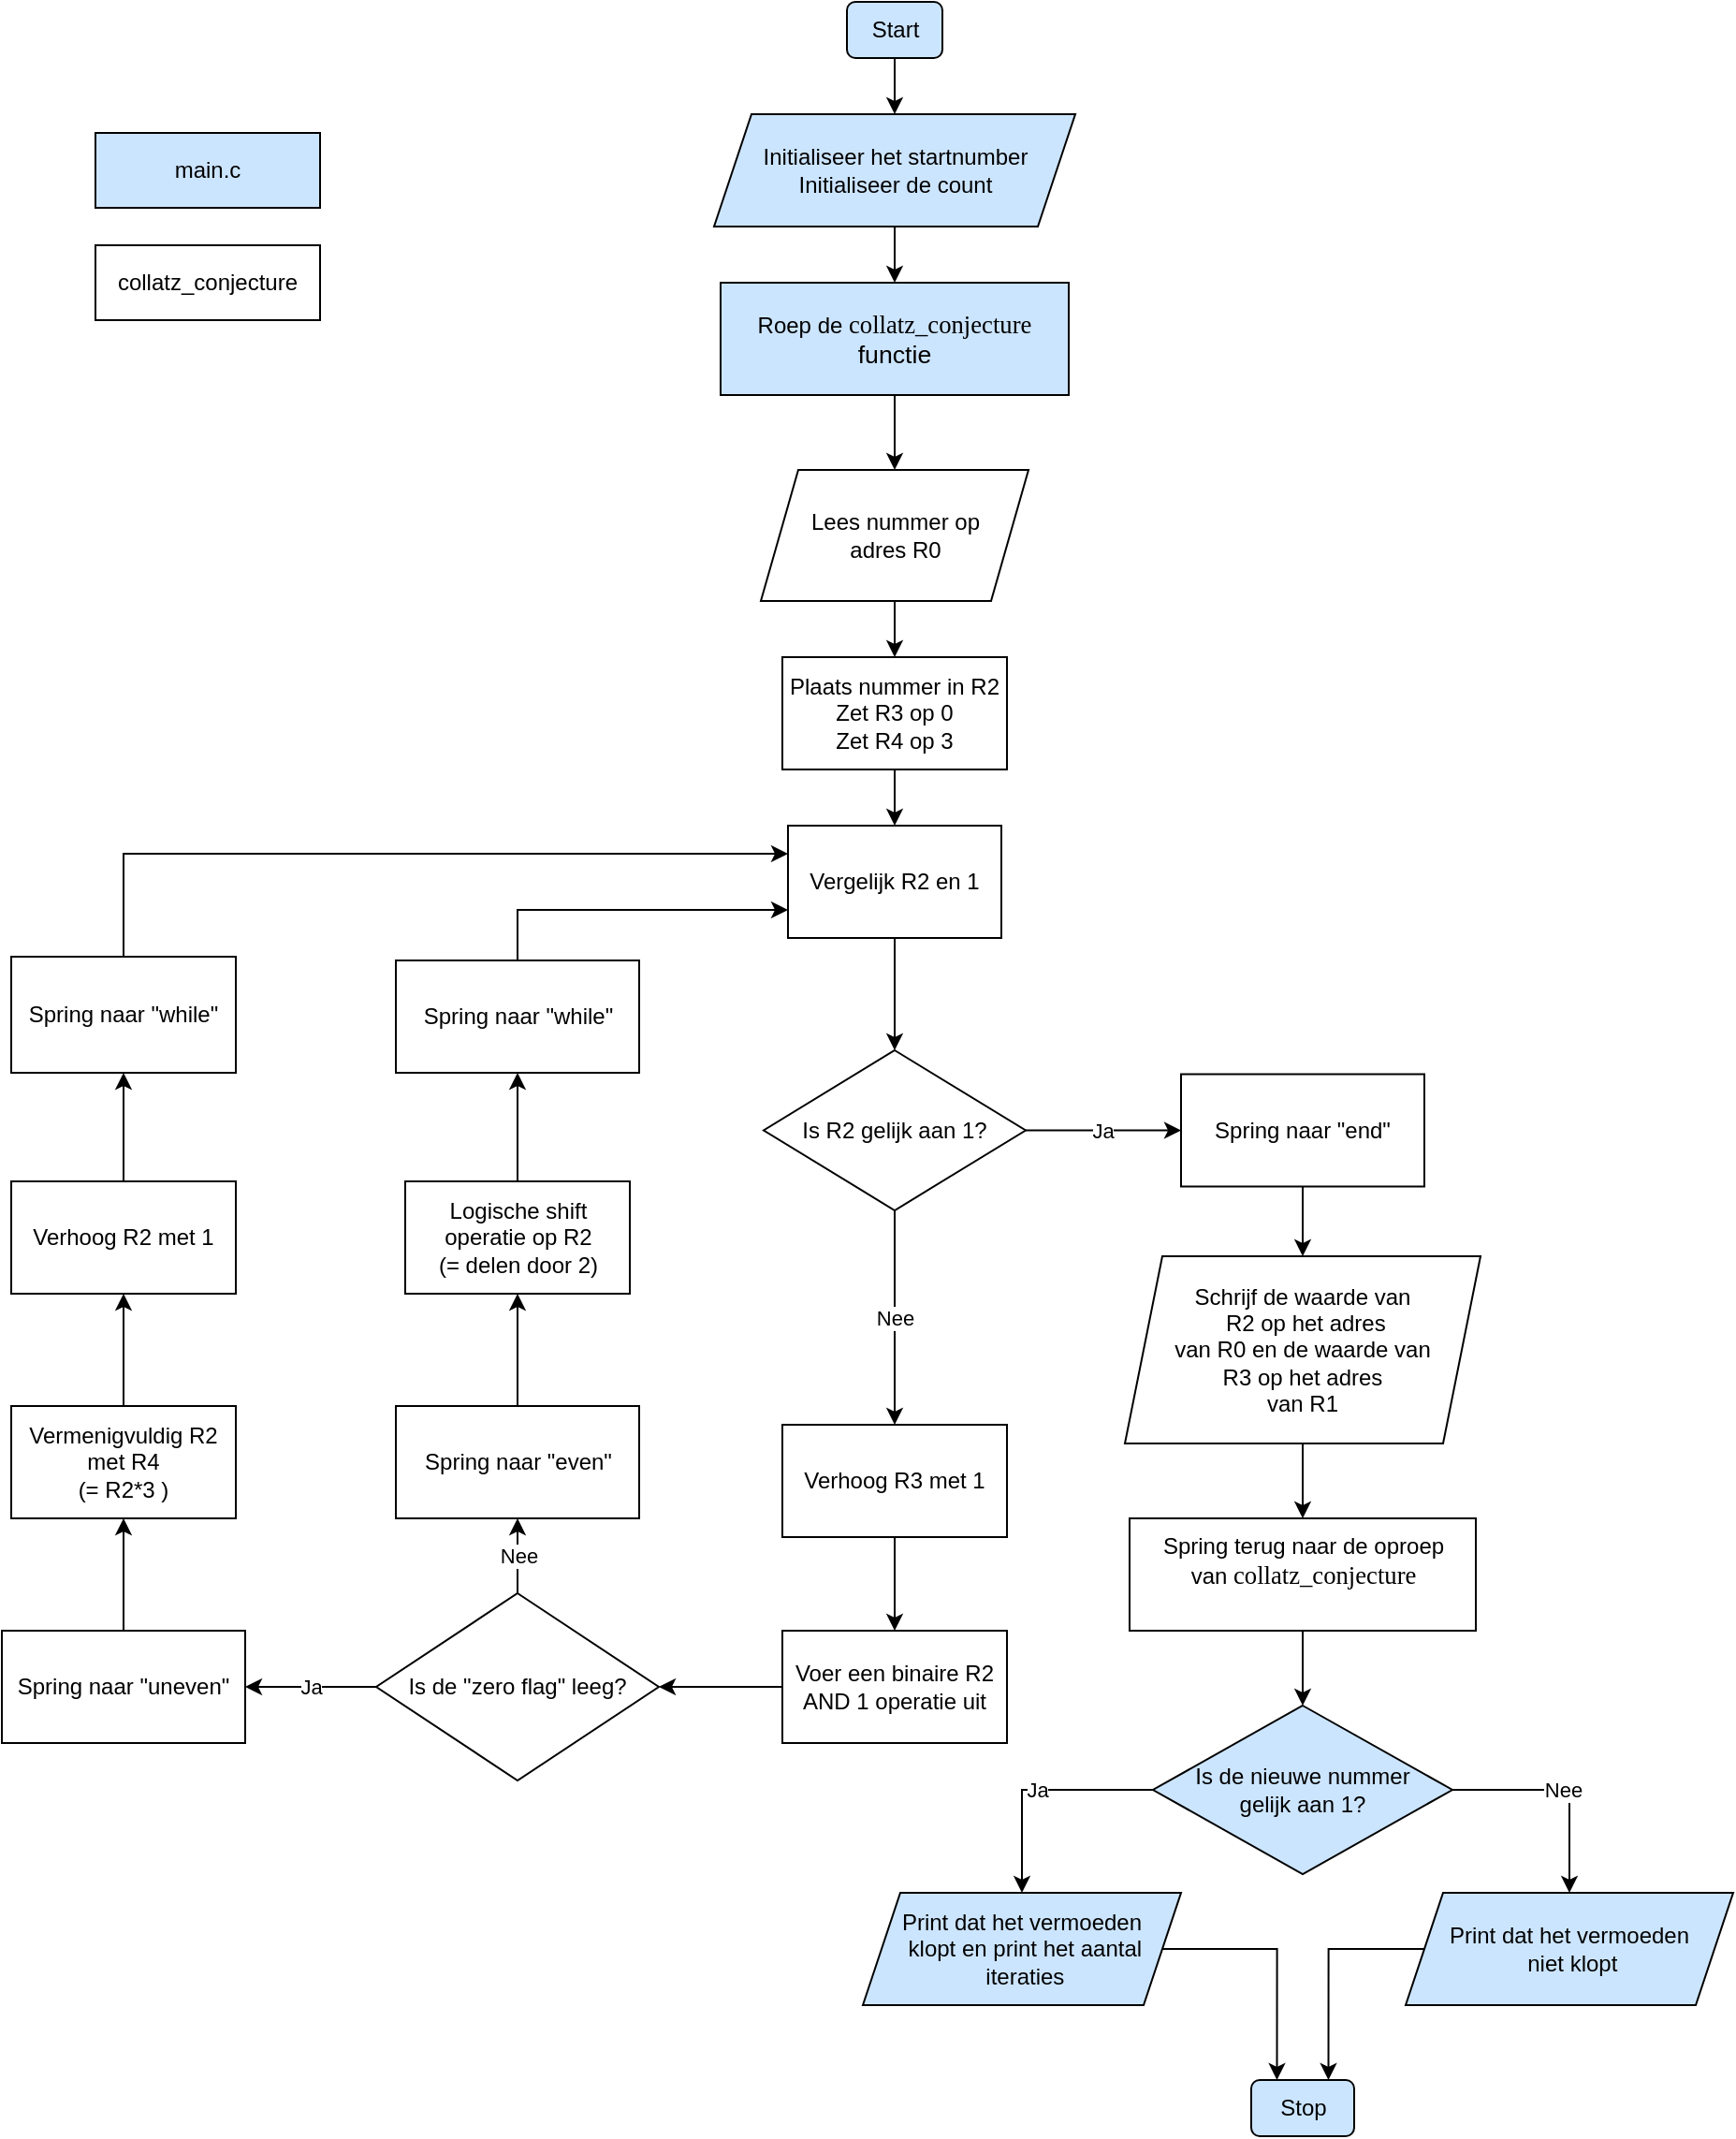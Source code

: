 <mxfile version="13.10.0" type="github">
  <diagram id="ZFfswURlL0VdCDUh8Eo_" name="Page-1">
    <mxGraphModel dx="2233" dy="792" grid="1" gridSize="10" guides="1" tooltips="1" connect="1" arrows="1" fold="1" page="1" pageScale="1" pageWidth="827" pageHeight="1169" math="0" shadow="0">
      <root>
        <mxCell id="0" />
        <mxCell id="1" parent="0" />
        <mxCell id="LqhhEohMq6KixLOhHfOX-3" style="edgeStyle=orthogonalEdgeStyle;rounded=0;orthogonalLoop=1;jettySize=auto;html=1;entryX=0.5;entryY=0;entryDx=0;entryDy=0;" parent="1" source="LqhhEohMq6KixLOhHfOX-1" target="LqhhEohMq6KixLOhHfOX-2" edge="1">
          <mxGeometry relative="1" as="geometry" />
        </mxCell>
        <mxCell id="LqhhEohMq6KixLOhHfOX-1" value="Start" style="rounded=1;whiteSpace=wrap;html=1;fillColor=#CCE5FF;" parent="1" vertex="1">
          <mxGeometry x="391.5" y="20" width="51" height="30" as="geometry" />
        </mxCell>
        <mxCell id="LqhhEohMq6KixLOhHfOX-5" value="" style="edgeStyle=orthogonalEdgeStyle;rounded=0;orthogonalLoop=1;jettySize=auto;html=1;" parent="1" source="LqhhEohMq6KixLOhHfOX-2" target="LqhhEohMq6KixLOhHfOX-4" edge="1">
          <mxGeometry relative="1" as="geometry" />
        </mxCell>
        <mxCell id="LqhhEohMq6KixLOhHfOX-2" value="Initialiseer het startnumber&lt;br&gt;Initialiseer de count" style="shape=parallelogram;perimeter=parallelogramPerimeter;whiteSpace=wrap;html=1;fixedSize=1;fillColor=#CCE5FF;" parent="1" vertex="1">
          <mxGeometry x="320.5" y="80" width="193" height="60" as="geometry" />
        </mxCell>
        <mxCell id="LqhhEohMq6KixLOhHfOX-10" value="" style="edgeStyle=orthogonalEdgeStyle;rounded=0;orthogonalLoop=1;jettySize=auto;html=1;" parent="1" source="LqhhEohMq6KixLOhHfOX-4" target="LqhhEohMq6KixLOhHfOX-6" edge="1">
          <mxGeometry relative="1" as="geometry" />
        </mxCell>
        <mxCell id="LqhhEohMq6KixLOhHfOX-4" value="Roep de&amp;nbsp;&lt;span lang=&quot;EN-US&quot; style=&quot;font-size: 10pt ; line-height: 115% ; font-family: &amp;#34;consolas&amp;#34;&quot;&gt;collatz_conjecture &lt;/span&gt;&lt;span lang=&quot;EN-US&quot; style=&quot;font-size: 10pt ; line-height: 115%&quot;&gt;functie&lt;/span&gt;" style="rounded=0;whiteSpace=wrap;html=1;fillColor=#CCE5FF;" parent="1" vertex="1">
          <mxGeometry x="324" y="170" width="186" height="60" as="geometry" />
        </mxCell>
        <mxCell id="LqhhEohMq6KixLOhHfOX-11" value="" style="edgeStyle=orthogonalEdgeStyle;rounded=0;orthogonalLoop=1;jettySize=auto;html=1;" parent="1" source="LqhhEohMq6KixLOhHfOX-6" target="LqhhEohMq6KixLOhHfOX-8" edge="1">
          <mxGeometry relative="1" as="geometry" />
        </mxCell>
        <mxCell id="LqhhEohMq6KixLOhHfOX-6" value="Lees nummer op &lt;br&gt;adres R0" style="shape=parallelogram;perimeter=parallelogramPerimeter;whiteSpace=wrap;html=1;fixedSize=1;" parent="1" vertex="1">
          <mxGeometry x="345.5" y="270" width="143" height="70" as="geometry" />
        </mxCell>
        <mxCell id="LqhhEohMq6KixLOhHfOX-15" value="" style="edgeStyle=orthogonalEdgeStyle;rounded=0;orthogonalLoop=1;jettySize=auto;html=1;" parent="1" source="LqhhEohMq6KixLOhHfOX-8" target="LqhhEohMq6KixLOhHfOX-14" edge="1">
          <mxGeometry relative="1" as="geometry" />
        </mxCell>
        <mxCell id="LqhhEohMq6KixLOhHfOX-8" value="Plaats nummer in R2&lt;br&gt;Zet R3 op 0&lt;br&gt;Zet R4 op 3" style="rounded=0;whiteSpace=wrap;html=1;" parent="1" vertex="1">
          <mxGeometry x="357" y="370" width="120" height="60" as="geometry" />
        </mxCell>
        <mxCell id="LqhhEohMq6KixLOhHfOX-18" value="Nee" style="edgeStyle=orthogonalEdgeStyle;rounded=0;orthogonalLoop=1;jettySize=auto;html=1;" parent="1" source="LqhhEohMq6KixLOhHfOX-12" target="LqhhEohMq6KixLOhHfOX-17" edge="1">
          <mxGeometry relative="1" as="geometry" />
        </mxCell>
        <mxCell id="e8Rg0GPXYr-cfTP7WvYm-24" value="Ja" style="edgeStyle=orthogonalEdgeStyle;rounded=0;orthogonalLoop=1;jettySize=auto;html=1;" parent="1" source="LqhhEohMq6KixLOhHfOX-12" target="e8Rg0GPXYr-cfTP7WvYm-23" edge="1">
          <mxGeometry relative="1" as="geometry" />
        </mxCell>
        <mxCell id="LqhhEohMq6KixLOhHfOX-12" value="Is R2 gelijk aan 1?" style="rhombus;whiteSpace=wrap;html=1;" parent="1" vertex="1">
          <mxGeometry x="347" y="580" width="140" height="85.5" as="geometry" />
        </mxCell>
        <mxCell id="LqhhEohMq6KixLOhHfOX-16" value="" style="edgeStyle=orthogonalEdgeStyle;rounded=0;orthogonalLoop=1;jettySize=auto;html=1;" parent="1" source="LqhhEohMq6KixLOhHfOX-14" target="LqhhEohMq6KixLOhHfOX-12" edge="1">
          <mxGeometry relative="1" as="geometry" />
        </mxCell>
        <mxCell id="LqhhEohMq6KixLOhHfOX-14" value="Vergelijk R2 en 1" style="rounded=0;whiteSpace=wrap;html=1;" parent="1" vertex="1">
          <mxGeometry x="360" y="460" width="114" height="60" as="geometry" />
        </mxCell>
        <mxCell id="LqhhEohMq6KixLOhHfOX-20" value="" style="edgeStyle=orthogonalEdgeStyle;rounded=0;orthogonalLoop=1;jettySize=auto;html=1;" parent="1" source="LqhhEohMq6KixLOhHfOX-17" target="LqhhEohMq6KixLOhHfOX-19" edge="1">
          <mxGeometry relative="1" as="geometry" />
        </mxCell>
        <mxCell id="LqhhEohMq6KixLOhHfOX-17" value="Verhoog R3 met 1" style="rounded=0;whiteSpace=wrap;html=1;" parent="1" vertex="1">
          <mxGeometry x="357" y="780" width="120" height="60" as="geometry" />
        </mxCell>
        <mxCell id="e8Rg0GPXYr-cfTP7WvYm-19" value="" style="edgeStyle=orthogonalEdgeStyle;rounded=0;orthogonalLoop=1;jettySize=auto;html=1;" parent="1" source="LqhhEohMq6KixLOhHfOX-19" target="e8Rg0GPXYr-cfTP7WvYm-1" edge="1">
          <mxGeometry relative="1" as="geometry" />
        </mxCell>
        <mxCell id="LqhhEohMq6KixLOhHfOX-19" value="Voer een binaire R2 AND 1 operatie uit" style="rounded=0;whiteSpace=wrap;html=1;" parent="1" vertex="1">
          <mxGeometry x="357" y="890" width="120" height="60" as="geometry" />
        </mxCell>
        <mxCell id="e8Rg0GPXYr-cfTP7WvYm-4" value="Ja" style="edgeStyle=orthogonalEdgeStyle;rounded=0;orthogonalLoop=1;jettySize=auto;html=1;" parent="1" source="e8Rg0GPXYr-cfTP7WvYm-1" target="e8Rg0GPXYr-cfTP7WvYm-3" edge="1">
          <mxGeometry relative="1" as="geometry" />
        </mxCell>
        <mxCell id="e8Rg0GPXYr-cfTP7WvYm-6" value="Nee" style="edgeStyle=orthogonalEdgeStyle;rounded=0;orthogonalLoop=1;jettySize=auto;html=1;" parent="1" source="e8Rg0GPXYr-cfTP7WvYm-1" target="e8Rg0GPXYr-cfTP7WvYm-5" edge="1">
          <mxGeometry relative="1" as="geometry" />
        </mxCell>
        <mxCell id="e8Rg0GPXYr-cfTP7WvYm-1" value="Is de &quot;zero flag&quot; leeg?" style="rhombus;whiteSpace=wrap;html=1;" parent="1" vertex="1">
          <mxGeometry x="140" y="870" width="151" height="100" as="geometry" />
        </mxCell>
        <mxCell id="e8Rg0GPXYr-cfTP7WvYm-14" value="" style="edgeStyle=orthogonalEdgeStyle;rounded=0;orthogonalLoop=1;jettySize=auto;html=1;" parent="1" source="e8Rg0GPXYr-cfTP7WvYm-3" target="e8Rg0GPXYr-cfTP7WvYm-13" edge="1">
          <mxGeometry relative="1" as="geometry" />
        </mxCell>
        <mxCell id="e8Rg0GPXYr-cfTP7WvYm-3" value="Spring naar &quot;uneven&quot;" style="rounded=0;whiteSpace=wrap;html=1;" parent="1" vertex="1">
          <mxGeometry x="-60" y="890" width="130" height="60" as="geometry" />
        </mxCell>
        <mxCell id="e8Rg0GPXYr-cfTP7WvYm-8" value="" style="edgeStyle=orthogonalEdgeStyle;rounded=0;orthogonalLoop=1;jettySize=auto;html=1;" parent="1" source="e8Rg0GPXYr-cfTP7WvYm-5" target="e8Rg0GPXYr-cfTP7WvYm-7" edge="1">
          <mxGeometry relative="1" as="geometry" />
        </mxCell>
        <mxCell id="e8Rg0GPXYr-cfTP7WvYm-5" value="Spring naar &quot;even&quot;" style="rounded=0;whiteSpace=wrap;html=1;" parent="1" vertex="1">
          <mxGeometry x="150.5" y="770" width="130" height="60" as="geometry" />
        </mxCell>
        <mxCell id="e8Rg0GPXYr-cfTP7WvYm-10" value="" style="edgeStyle=orthogonalEdgeStyle;rounded=0;orthogonalLoop=1;jettySize=auto;html=1;" parent="1" source="e8Rg0GPXYr-cfTP7WvYm-7" target="e8Rg0GPXYr-cfTP7WvYm-9" edge="1">
          <mxGeometry relative="1" as="geometry" />
        </mxCell>
        <mxCell id="e8Rg0GPXYr-cfTP7WvYm-7" value="Logische shift operatie op R2 &lt;br&gt;(= delen door 2)" style="rounded=0;whiteSpace=wrap;html=1;" parent="1" vertex="1">
          <mxGeometry x="155.5" y="650" width="120" height="60" as="geometry" />
        </mxCell>
        <mxCell id="e8Rg0GPXYr-cfTP7WvYm-21" style="edgeStyle=orthogonalEdgeStyle;rounded=0;orthogonalLoop=1;jettySize=auto;html=1;entryX=0;entryY=0.75;entryDx=0;entryDy=0;" parent="1" source="e8Rg0GPXYr-cfTP7WvYm-9" target="LqhhEohMq6KixLOhHfOX-14" edge="1">
          <mxGeometry relative="1" as="geometry">
            <Array as="points">
              <mxPoint x="216" y="505" />
            </Array>
          </mxGeometry>
        </mxCell>
        <mxCell id="e8Rg0GPXYr-cfTP7WvYm-9" value="Spring naar &quot;while&quot;" style="rounded=0;whiteSpace=wrap;html=1;" parent="1" vertex="1">
          <mxGeometry x="150.5" y="532" width="130" height="60" as="geometry" />
        </mxCell>
        <mxCell id="e8Rg0GPXYr-cfTP7WvYm-17" value="" style="edgeStyle=orthogonalEdgeStyle;rounded=0;orthogonalLoop=1;jettySize=auto;html=1;" parent="1" source="e8Rg0GPXYr-cfTP7WvYm-12" target="e8Rg0GPXYr-cfTP7WvYm-16" edge="1">
          <mxGeometry relative="1" as="geometry" />
        </mxCell>
        <mxCell id="e8Rg0GPXYr-cfTP7WvYm-12" value="Verhoog R2 met 1" style="rounded=0;whiteSpace=wrap;html=1;" parent="1" vertex="1">
          <mxGeometry x="-55" y="650" width="120" height="60" as="geometry" />
        </mxCell>
        <mxCell id="e8Rg0GPXYr-cfTP7WvYm-15" value="" style="edgeStyle=orthogonalEdgeStyle;rounded=0;orthogonalLoop=1;jettySize=auto;html=1;" parent="1" source="e8Rg0GPXYr-cfTP7WvYm-13" target="e8Rg0GPXYr-cfTP7WvYm-12" edge="1">
          <mxGeometry relative="1" as="geometry" />
        </mxCell>
        <mxCell id="e8Rg0GPXYr-cfTP7WvYm-13" value="Vermenigvuldig R2 met R4&lt;br&gt;(= R2*3 )" style="rounded=0;whiteSpace=wrap;html=1;" parent="1" vertex="1">
          <mxGeometry x="-55" y="770" width="120" height="60" as="geometry" />
        </mxCell>
        <mxCell id="e8Rg0GPXYr-cfTP7WvYm-22" style="edgeStyle=orthogonalEdgeStyle;rounded=0;orthogonalLoop=1;jettySize=auto;html=1;entryX=0;entryY=0.25;entryDx=0;entryDy=0;" parent="1" source="e8Rg0GPXYr-cfTP7WvYm-16" target="LqhhEohMq6KixLOhHfOX-14" edge="1">
          <mxGeometry relative="1" as="geometry">
            <Array as="points">
              <mxPoint x="5" y="475" />
            </Array>
          </mxGeometry>
        </mxCell>
        <mxCell id="e8Rg0GPXYr-cfTP7WvYm-16" value="Spring naar &quot;while&quot;" style="rounded=0;whiteSpace=wrap;html=1;" parent="1" vertex="1">
          <mxGeometry x="-55" y="530" width="120" height="62" as="geometry" />
        </mxCell>
        <mxCell id="e8Rg0GPXYr-cfTP7WvYm-29" value="" style="edgeStyle=orthogonalEdgeStyle;rounded=0;orthogonalLoop=1;jettySize=auto;html=1;" parent="1" source="e8Rg0GPXYr-cfTP7WvYm-23" target="e8Rg0GPXYr-cfTP7WvYm-27" edge="1">
          <mxGeometry relative="1" as="geometry" />
        </mxCell>
        <mxCell id="e8Rg0GPXYr-cfTP7WvYm-23" value="Spring naar &quot;end&quot;" style="rounded=0;whiteSpace=wrap;html=1;" parent="1" vertex="1">
          <mxGeometry x="570" y="592.75" width="130" height="60" as="geometry" />
        </mxCell>
        <mxCell id="wuot6vezR1dtGcVfF5rh-2" value="" style="edgeStyle=orthogonalEdgeStyle;rounded=0;orthogonalLoop=1;jettySize=auto;html=1;" edge="1" parent="1" source="e8Rg0GPXYr-cfTP7WvYm-27" target="wuot6vezR1dtGcVfF5rh-1">
          <mxGeometry relative="1" as="geometry" />
        </mxCell>
        <mxCell id="e8Rg0GPXYr-cfTP7WvYm-27" value="Schrijf de waarde van&lt;br&gt;&amp;nbsp;R2 op het adres &lt;br&gt;van R0 en de waarde van&lt;br&gt;&amp;nbsp;R3 op het adres&amp;nbsp;&lt;br&gt;van R1" style="shape=parallelogram;perimeter=parallelogramPerimeter;whiteSpace=wrap;html=1;fixedSize=1;" parent="1" vertex="1">
          <mxGeometry x="540" y="690" width="190" height="100" as="geometry" />
        </mxCell>
        <mxCell id="e8Rg0GPXYr-cfTP7WvYm-31" value="Stop" style="rounded=1;whiteSpace=wrap;html=1;fillColor=#CCE5FF;" parent="1" vertex="1">
          <mxGeometry x="607.5" y="1130" width="55" height="30" as="geometry" />
        </mxCell>
        <mxCell id="wuot6vezR1dtGcVfF5rh-4" value="" style="edgeStyle=orthogonalEdgeStyle;rounded=0;orthogonalLoop=1;jettySize=auto;html=1;" edge="1" parent="1" source="wuot6vezR1dtGcVfF5rh-1" target="wuot6vezR1dtGcVfF5rh-3">
          <mxGeometry relative="1" as="geometry" />
        </mxCell>
        <mxCell id="wuot6vezR1dtGcVfF5rh-1" value="Spring terug naar de oproep van&amp;nbsp;&lt;span style=&quot;font-family: &amp;#34;consolas&amp;#34; ; font-size: 13.333px&quot;&gt;collatz_conjecture&lt;/span&gt;&lt;br&gt;&amp;nbsp;" style="rounded=0;whiteSpace=wrap;html=1;" vertex="1" parent="1">
          <mxGeometry x="542.5" y="830" width="185" height="60" as="geometry" />
        </mxCell>
        <mxCell id="wuot6vezR1dtGcVfF5rh-8" value="Nee" style="edgeStyle=orthogonalEdgeStyle;rounded=0;orthogonalLoop=1;jettySize=auto;html=1;entryX=0.5;entryY=0;entryDx=0;entryDy=0;" edge="1" parent="1" source="wuot6vezR1dtGcVfF5rh-3" target="wuot6vezR1dtGcVfF5rh-6">
          <mxGeometry relative="1" as="geometry">
            <Array as="points">
              <mxPoint x="778" y="975" />
            </Array>
          </mxGeometry>
        </mxCell>
        <mxCell id="wuot6vezR1dtGcVfF5rh-9" value="Ja" style="edgeStyle=orthogonalEdgeStyle;rounded=0;orthogonalLoop=1;jettySize=auto;html=1;entryX=0.5;entryY=0;entryDx=0;entryDy=0;" edge="1" parent="1" source="wuot6vezR1dtGcVfF5rh-3" target="wuot6vezR1dtGcVfF5rh-5">
          <mxGeometry relative="1" as="geometry">
            <Array as="points">
              <mxPoint x="485" y="975" />
            </Array>
          </mxGeometry>
        </mxCell>
        <mxCell id="wuot6vezR1dtGcVfF5rh-3" value="Is de nieuwe nummer&lt;br&gt;&amp;nbsp;gelijk aan 1?&amp;nbsp;" style="rhombus;whiteSpace=wrap;html=1;fillColor=#CCE5FF;" vertex="1" parent="1">
          <mxGeometry x="555" y="930" width="160" height="90" as="geometry" />
        </mxCell>
        <mxCell id="wuot6vezR1dtGcVfF5rh-11" style="edgeStyle=orthogonalEdgeStyle;rounded=0;orthogonalLoop=1;jettySize=auto;html=1;entryX=0.25;entryY=0;entryDx=0;entryDy=0;" edge="1" parent="1" source="wuot6vezR1dtGcVfF5rh-5" target="e8Rg0GPXYr-cfTP7WvYm-31">
          <mxGeometry relative="1" as="geometry" />
        </mxCell>
        <mxCell id="wuot6vezR1dtGcVfF5rh-5" value="Print dat het vermoeden&lt;br&gt;&amp;nbsp;klopt en&amp;nbsp;print het aantal&lt;br&gt;&amp;nbsp;iteraties" style="shape=parallelogram;perimeter=parallelogramPerimeter;whiteSpace=wrap;html=1;fixedSize=1;fillColor=#CCE5FF;" vertex="1" parent="1">
          <mxGeometry x="400" y="1030" width="170" height="60" as="geometry" />
        </mxCell>
        <mxCell id="wuot6vezR1dtGcVfF5rh-10" style="edgeStyle=orthogonalEdgeStyle;rounded=0;orthogonalLoop=1;jettySize=auto;html=1;entryX=0.75;entryY=0;entryDx=0;entryDy=0;" edge="1" parent="1" source="wuot6vezR1dtGcVfF5rh-6" target="e8Rg0GPXYr-cfTP7WvYm-31">
          <mxGeometry relative="1" as="geometry" />
        </mxCell>
        <mxCell id="wuot6vezR1dtGcVfF5rh-6" value="Print dat het vermoeden&lt;br&gt;&amp;nbsp;niet klopt" style="shape=parallelogram;perimeter=parallelogramPerimeter;whiteSpace=wrap;html=1;fixedSize=1;fillColor=#CCE5FF;" vertex="1" parent="1">
          <mxGeometry x="690" y="1030" width="175" height="60" as="geometry" />
        </mxCell>
        <mxCell id="wuot6vezR1dtGcVfF5rh-13" value="collatz_conjecture" style="rounded=0;whiteSpace=wrap;html=1;fillColor=#FFFFFF;" vertex="1" parent="1">
          <mxGeometry x="-10" y="150" width="120" height="40" as="geometry" />
        </mxCell>
        <mxCell id="wuot6vezR1dtGcVfF5rh-14" value="main.c" style="rounded=0;whiteSpace=wrap;html=1;fillColor=#CCE5FF;" vertex="1" parent="1">
          <mxGeometry x="-10" y="90" width="120" height="40" as="geometry" />
        </mxCell>
      </root>
    </mxGraphModel>
  </diagram>
</mxfile>
